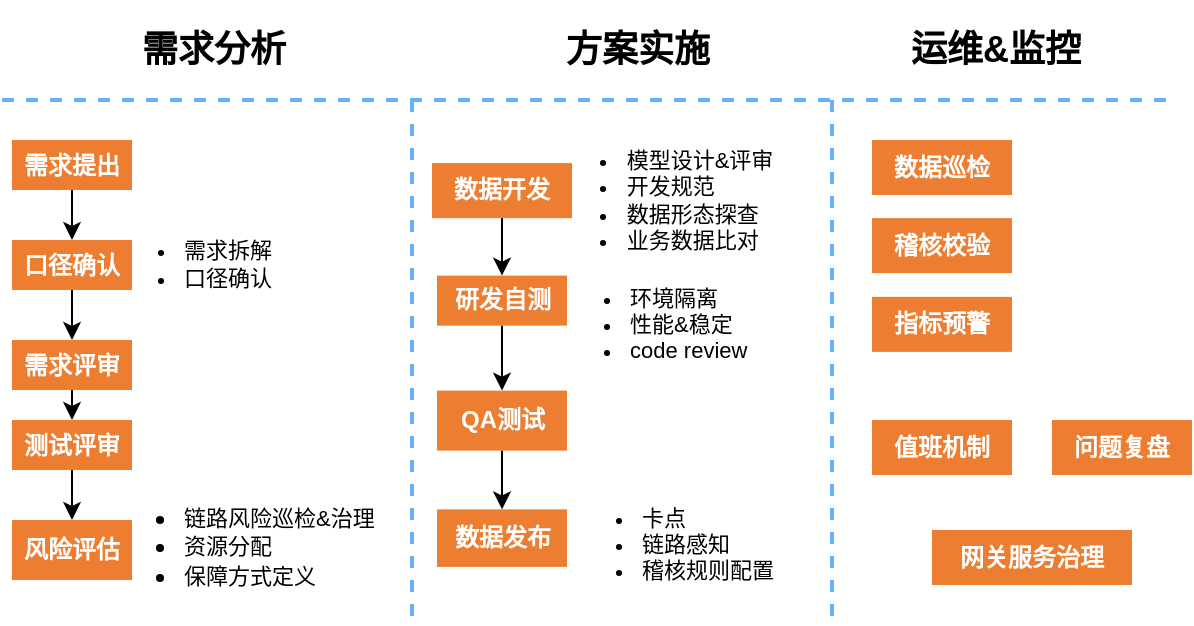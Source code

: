 <mxfile version="20.8.23" type="github">
  <diagram name="第 1 页" id="9t_LCf5cB-b87G4GpCwc">
    <mxGraphModel dx="1084" dy="1557" grid="1" gridSize="10" guides="1" tooltips="1" connect="1" arrows="1" fold="1" page="1" pageScale="1" pageWidth="827" pageHeight="1169" math="0" shadow="0">
      <root>
        <mxCell id="0" />
        <mxCell id="1" parent="0" />
        <mxCell id="ABy7lw26F6PikiW-eUqZ-20" style="edgeStyle=orthogonalEdgeStyle;rounded=0;orthogonalLoop=1;jettySize=auto;html=1;exitX=0.5;exitY=1;exitDx=0;exitDy=0;entryX=0.5;entryY=0;entryDx=0;entryDy=0;fillColor=#CC6600;" edge="1" parent="1" source="ABy7lw26F6PikiW-eUqZ-21" target="ABy7lw26F6PikiW-eUqZ-23">
          <mxGeometry relative="1" as="geometry" />
        </mxCell>
        <mxCell id="ABy7lw26F6PikiW-eUqZ-21" value="&lt;font color=&quot;#ffffff&quot;&gt;&lt;b&gt;口径确认&lt;/b&gt;&lt;/font&gt;" style="rounded=0;whiteSpace=wrap;html=1;strokeColor=none;fillColor=#ed7d31;" vertex="1" parent="1">
          <mxGeometry x="290" y="-130" width="60" height="25" as="geometry" />
        </mxCell>
        <mxCell id="ABy7lw26F6PikiW-eUqZ-22" style="edgeStyle=orthogonalEdgeStyle;rounded=0;orthogonalLoop=1;jettySize=auto;html=1;exitX=0.5;exitY=1;exitDx=0;exitDy=0;entryX=0.5;entryY=0;entryDx=0;entryDy=0;fontSize=11;fillColor=#CC6600;" edge="1" parent="1" source="ABy7lw26F6PikiW-eUqZ-23" target="ABy7lw26F6PikiW-eUqZ-25">
          <mxGeometry relative="1" as="geometry" />
        </mxCell>
        <mxCell id="ABy7lw26F6PikiW-eUqZ-23" value="&lt;b&gt;&lt;font color=&quot;#ffffff&quot;&gt;需求评审&lt;/font&gt;&lt;/b&gt;" style="rounded=0;whiteSpace=wrap;html=1;strokeColor=none;fillColor=#ed7d31;" vertex="1" parent="1">
          <mxGeometry x="290" y="-80" width="60" height="25" as="geometry" />
        </mxCell>
        <mxCell id="ABy7lw26F6PikiW-eUqZ-24" style="edgeStyle=orthogonalEdgeStyle;rounded=0;orthogonalLoop=1;jettySize=auto;html=1;exitX=0.5;exitY=1;exitDx=0;exitDy=0;fontFamily=微软雅黑;fontSize=11;fontColor=#000000;strokeColor=#000000;fillColor=#FFCC99;" edge="1" parent="1" source="ABy7lw26F6PikiW-eUqZ-25" target="ABy7lw26F6PikiW-eUqZ-58">
          <mxGeometry relative="1" as="geometry" />
        </mxCell>
        <mxCell id="ABy7lw26F6PikiW-eUqZ-25" value="&lt;font color=&quot;#ffffff&quot;&gt;&lt;b&gt;测试评审&lt;/b&gt;&lt;/font&gt;" style="rounded=0;whiteSpace=wrap;html=1;strokeColor=none;fillColor=#ed7d31;" vertex="1" parent="1">
          <mxGeometry x="290" y="-40" width="60" height="25" as="geometry" />
        </mxCell>
        <mxCell id="ABy7lw26F6PikiW-eUqZ-26" style="edgeStyle=orthogonalEdgeStyle;rounded=0;orthogonalLoop=1;jettySize=auto;html=1;exitX=0.5;exitY=1;exitDx=0;exitDy=0;entryX=0.5;entryY=0;entryDx=0;entryDy=0;fillColor=#CC6600;" edge="1" parent="1" source="ABy7lw26F6PikiW-eUqZ-27" target="ABy7lw26F6PikiW-eUqZ-21">
          <mxGeometry relative="1" as="geometry" />
        </mxCell>
        <mxCell id="ABy7lw26F6PikiW-eUqZ-27" value="&lt;font style=&quot;&quot; color=&quot;#ffffff&quot;&gt;&lt;b&gt;需求提出&lt;/b&gt;&lt;/font&gt;" style="rounded=0;whiteSpace=wrap;html=1;strokeColor=none;fillColor=#ed7d31;" vertex="1" parent="1">
          <mxGeometry x="290" y="-180" width="60" height="25" as="geometry" />
        </mxCell>
        <mxCell id="ABy7lw26F6PikiW-eUqZ-28" style="edgeStyle=orthogonalEdgeStyle;rounded=0;orthogonalLoop=1;jettySize=auto;html=1;exitX=0.5;exitY=1;exitDx=0;exitDy=0;fontSize=11;fillColor=#CC6600;" edge="1" parent="1" source="ABy7lw26F6PikiW-eUqZ-29" target="ABy7lw26F6PikiW-eUqZ-31">
          <mxGeometry relative="1" as="geometry" />
        </mxCell>
        <mxCell id="ABy7lw26F6PikiW-eUqZ-29" value="&lt;font color=&quot;#ffffff&quot;&gt;&lt;b&gt;研发自测&lt;/b&gt;&lt;/font&gt;" style="rounded=0;whiteSpace=wrap;html=1;strokeColor=none;fillColor=#ed7d31;" vertex="1" parent="1">
          <mxGeometry x="502.5" y="-112.19" width="65" height="25" as="geometry" />
        </mxCell>
        <mxCell id="ABy7lw26F6PikiW-eUqZ-30" style="edgeStyle=orthogonalEdgeStyle;rounded=0;orthogonalLoop=1;jettySize=auto;html=1;exitX=0.5;exitY=1;exitDx=0;exitDy=0;fontSize=11;fillColor=#CC6600;" edge="1" parent="1" source="ABy7lw26F6PikiW-eUqZ-31" target="ABy7lw26F6PikiW-eUqZ-32">
          <mxGeometry relative="1" as="geometry" />
        </mxCell>
        <mxCell id="ABy7lw26F6PikiW-eUqZ-31" value="&lt;font color=&quot;#ffffff&quot;&gt;&lt;b&gt;QA测试&lt;/b&gt;&lt;/font&gt;" style="rounded=0;whiteSpace=wrap;html=1;strokeColor=none;fillColor=#ed7d31;" vertex="1" parent="1">
          <mxGeometry x="502.5" y="-54.69" width="65" height="30" as="geometry" />
        </mxCell>
        <mxCell id="ABy7lw26F6PikiW-eUqZ-32" value="&lt;font color=&quot;#ffffff&quot;&gt;&lt;b&gt;数据发布&lt;/b&gt;&lt;/font&gt;" style="rounded=0;whiteSpace=wrap;html=1;strokeColor=none;fillColor=#ed7d31;" vertex="1" parent="1">
          <mxGeometry x="502.5" y="4.69" width="65" height="28.75" as="geometry" />
        </mxCell>
        <mxCell id="ABy7lw26F6PikiW-eUqZ-33" value="&lt;ul&gt;&lt;li&gt;环境隔离&lt;/li&gt;&lt;li&gt;性能&amp;amp;稳定&lt;/li&gt;&lt;li&gt;code review&lt;/li&gt;&lt;/ul&gt;" style="text;html=1;strokeColor=none;fillColor=none;align=left;verticalAlign=middle;whiteSpace=wrap;rounded=0;dashed=1;fontSize=11;" vertex="1" parent="1">
          <mxGeometry x="557.49" y="-112.19" width="114" height="48.75" as="geometry" />
        </mxCell>
        <mxCell id="ABy7lw26F6PikiW-eUqZ-34" value="&lt;div&gt;&lt;ul&gt;&lt;li&gt;&lt;span&gt;卡点&lt;/span&gt;&lt;/li&gt;&lt;li&gt;链路感知&lt;/li&gt;&lt;li&gt;稽核规则配置&lt;/li&gt;&lt;/ul&gt;&lt;/div&gt;" style="text;html=1;strokeColor=none;fillColor=none;align=left;verticalAlign=middle;whiteSpace=wrap;rounded=0;dashed=1;fontSize=11;" vertex="1" parent="1">
          <mxGeometry x="563.49" y="2.5" width="114" height="38.75" as="geometry" />
        </mxCell>
        <mxCell id="ABy7lw26F6PikiW-eUqZ-35" value="&lt;div style=&quot;text-align: left&quot;&gt;&lt;ul&gt;&lt;li style=&quot;border-color: var(--border-color);&quot;&gt;模型设计&amp;amp;评审&lt;/li&gt;&lt;li&gt;开发规范&lt;/li&gt;&lt;li&gt;数据形态探查&lt;/li&gt;&lt;li&gt;业务数据比对&lt;/li&gt;&lt;/ul&gt;&lt;/div&gt;" style="text;html=1;strokeColor=none;fillColor=none;align=center;verticalAlign=middle;whiteSpace=wrap;rounded=0;dashed=1;fontSize=11;" vertex="1" parent="1">
          <mxGeometry x="551.49" y="-186.87" width="126" height="73.75" as="geometry" />
        </mxCell>
        <mxCell id="ABy7lw26F6PikiW-eUqZ-39" value="&lt;h2&gt;&lt;span style=&quot;&quot;&gt;&lt;font style=&quot;font-size: 18px;&quot;&gt;需求分析&lt;/font&gt;&lt;/span&gt;&lt;/h2&gt;" style="text;html=1;strokeColor=none;fillColor=none;align=center;verticalAlign=middle;whiteSpace=wrap;rounded=0;dashed=1;fontSize=11;fontStyle=1" vertex="1" parent="1">
          <mxGeometry x="351" y="-240" width="80" height="30" as="geometry" />
        </mxCell>
        <mxCell id="ABy7lw26F6PikiW-eUqZ-41" style="edgeStyle=orthogonalEdgeStyle;rounded=0;orthogonalLoop=1;jettySize=auto;html=1;exitX=0.5;exitY=1;exitDx=0;exitDy=0;entryX=0.5;entryY=0;entryDx=0;entryDy=0;fontSize=11;fillColor=#CC6600;" edge="1" parent="1" source="ABy7lw26F6PikiW-eUqZ-43" target="ABy7lw26F6PikiW-eUqZ-29">
          <mxGeometry relative="1" as="geometry" />
        </mxCell>
        <mxCell id="ABy7lw26F6PikiW-eUqZ-43" value="&lt;font color=&quot;#ffffff&quot;&gt;&lt;b&gt;数据开发&lt;/b&gt;&lt;/font&gt;" style="rounded=0;whiteSpace=wrap;html=1;strokeColor=none;fillColor=#ed7d31;" vertex="1" parent="1">
          <mxGeometry x="500" y="-168.44" width="70" height="27.5" as="geometry" />
        </mxCell>
        <mxCell id="ABy7lw26F6PikiW-eUqZ-53" value="&lt;h2&gt;&lt;span style=&quot;&quot;&gt;&lt;font style=&quot;font-size: 18px;&quot;&gt;运维&amp;amp;监控&lt;/font&gt;&lt;/span&gt;&lt;/h2&gt;" style="text;html=1;strokeColor=none;fillColor=none;align=center;verticalAlign=middle;whiteSpace=wrap;rounded=0;dashed=1;fontSize=11;fontStyle=1" vertex="1" parent="1">
          <mxGeometry x="737" y="-240" width="90" height="30" as="geometry" />
        </mxCell>
        <mxCell id="ABy7lw26F6PikiW-eUqZ-57" value="&lt;ul&gt;&lt;li&gt;&lt;font style=&quot;font-size: 11px&quot;&gt;链路风险巡检&amp;amp;治理&lt;/font&gt;&lt;/li&gt;&lt;li&gt;&lt;font style=&quot;font-size: 11px&quot;&gt;资源分配&lt;/font&gt;&lt;/li&gt;&lt;li&gt;&lt;font style=&quot;font-size: 11px&quot;&gt;保障方式定义&lt;/font&gt;&lt;/li&gt;&lt;/ul&gt;" style="text;html=1;strokeColor=none;fillColor=none;align=left;verticalAlign=middle;whiteSpace=wrap;rounded=0;dashed=1;" vertex="1" parent="1">
          <mxGeometry x="334" y="2.5" width="230" height="40" as="geometry" />
        </mxCell>
        <mxCell id="ABy7lw26F6PikiW-eUqZ-58" value="&lt;b&gt;&lt;font color=&quot;#ffffff&quot;&gt;风险&lt;font face=&quot;微软雅黑&quot;&gt;评估&lt;/font&gt;&lt;/font&gt;&lt;/b&gt;" style="rounded=0;whiteSpace=wrap;html=1;strokeColor=none;fillColor=#ed7d31;" vertex="1" parent="1">
          <mxGeometry x="290" y="10" width="60" height="30" as="geometry" />
        </mxCell>
        <mxCell id="ABy7lw26F6PikiW-eUqZ-60" value="&lt;h2&gt;&lt;span style=&quot;font-size: 18px;&quot;&gt;方案实施&lt;/span&gt;&lt;/h2&gt;" style="text;html=1;strokeColor=none;fillColor=none;align=center;verticalAlign=middle;whiteSpace=wrap;rounded=0;dashed=1;fontSize=11;fontStyle=1" vertex="1" parent="1">
          <mxGeometry x="563.49" y="-240" width="80" height="30" as="geometry" />
        </mxCell>
        <mxCell id="ABy7lw26F6PikiW-eUqZ-61" value="&lt;ul&gt;&lt;li&gt;需求拆解&lt;/li&gt;&lt;li&gt;口径确认&lt;/li&gt;&lt;/ul&gt;" style="text;html=1;strokeColor=none;fillColor=none;align=left;verticalAlign=middle;whiteSpace=wrap;rounded=0;dashed=1;fontSize=11;" vertex="1" parent="1">
          <mxGeometry x="334" y="-136.88" width="114" height="38.75" as="geometry" />
        </mxCell>
        <mxCell id="ABy7lw26F6PikiW-eUqZ-62" value="&lt;font color=&quot;#ffffff&quot;&gt;&lt;b&gt;值班机制&lt;/b&gt;&lt;/font&gt;" style="rounded=0;whiteSpace=wrap;html=1;strokeColor=none;fillColor=#ed7d31;" vertex="1" parent="1">
          <mxGeometry x="720" y="-40.0" width="70" height="27.5" as="geometry" />
        </mxCell>
        <mxCell id="ABy7lw26F6PikiW-eUqZ-63" value="&lt;font color=&quot;#ffffff&quot;&gt;&lt;b&gt;指标预警&lt;/b&gt;&lt;/font&gt;" style="rounded=0;whiteSpace=wrap;html=1;strokeColor=none;fillColor=#ed7d31;" vertex="1" parent="1">
          <mxGeometry x="720" y="-101.57" width="70" height="27.5" as="geometry" />
        </mxCell>
        <mxCell id="ABy7lw26F6PikiW-eUqZ-64" value="&lt;font color=&quot;#ffffff&quot;&gt;&lt;b&gt;数据巡检&lt;/b&gt;&lt;/font&gt;" style="rounded=0;whiteSpace=wrap;html=1;strokeColor=none;fillColor=#ed7d31;" vertex="1" parent="1">
          <mxGeometry x="720" y="-180" width="70" height="27.5" as="geometry" />
        </mxCell>
        <mxCell id="ABy7lw26F6PikiW-eUqZ-65" value="&lt;font color=&quot;#ffffff&quot;&gt;&lt;b&gt;稽核校验&lt;/b&gt;&lt;/font&gt;" style="rounded=0;whiteSpace=wrap;html=1;strokeColor=none;fillColor=#ed7d31;" vertex="1" parent="1">
          <mxGeometry x="720" y="-140.94" width="70" height="27.5" as="geometry" />
        </mxCell>
        <mxCell id="ABy7lw26F6PikiW-eUqZ-66" value="&lt;font color=&quot;#ffffff&quot;&gt;&lt;b&gt;网关服务治理&lt;/b&gt;&lt;/font&gt;" style="rounded=0;whiteSpace=wrap;html=1;strokeColor=none;fillColor=#ed7d31;" vertex="1" parent="1">
          <mxGeometry x="750" y="15.0" width="100" height="27.5" as="geometry" />
        </mxCell>
        <mxCell id="ABy7lw26F6PikiW-eUqZ-67" value="&lt;font color=&quot;#ffffff&quot;&gt;&lt;b&gt;问题复盘&lt;/b&gt;&lt;/font&gt;" style="rounded=0;whiteSpace=wrap;html=1;strokeColor=none;fillColor=#ed7d31;" vertex="1" parent="1">
          <mxGeometry x="810" y="-40" width="70" height="27.5" as="geometry" />
        </mxCell>
        <mxCell id="ABy7lw26F6PikiW-eUqZ-75" value="" style="endArrow=none;html=1;rounded=0;sketch=0;hachureGap=4;jiggle=2;curveFitting=1;fontFamily=Architects Daughter;fontSource=https%3A%2F%2Ffonts.googleapis.com%2Fcss%3Ffamily%3DArchitects%2BDaughter;fontSize=18;fontColor=#FFFFFF;strokeWidth=2;dashed=1;fillColor=#a0522d;strokeColor=#66B2FF;" edge="1" parent="1">
          <mxGeometry width="50" height="50" relative="1" as="geometry">
            <mxPoint x="285" y="-200" as="sourcePoint" />
            <mxPoint x="870" y="-200" as="targetPoint" />
          </mxGeometry>
        </mxCell>
        <mxCell id="ABy7lw26F6PikiW-eUqZ-76" value="" style="endArrow=none;html=1;rounded=0;sketch=0;hachureGap=4;jiggle=2;curveFitting=1;fontFamily=Architects Daughter;fontSource=https%3A%2F%2Ffonts.googleapis.com%2Fcss%3Ffamily%3DArchitects%2BDaughter;fontSize=18;fontColor=#FFFFFF;strokeWidth=2;dashed=1;fillColor=#a0522d;strokeColor=#66B2FF;" edge="1" parent="1">
          <mxGeometry width="50" height="50" relative="1" as="geometry">
            <mxPoint x="490" y="-200" as="sourcePoint" />
            <mxPoint x="490" y="60" as="targetPoint" />
          </mxGeometry>
        </mxCell>
        <mxCell id="ABy7lw26F6PikiW-eUqZ-77" value="" style="endArrow=none;html=1;rounded=0;sketch=0;hachureGap=4;jiggle=2;curveFitting=1;fontFamily=Architects Daughter;fontSource=https%3A%2F%2Ffonts.googleapis.com%2Fcss%3Ffamily%3DArchitects%2BDaughter;fontSize=18;fontColor=#FFFFFF;strokeWidth=2;dashed=1;fillColor=#a0522d;strokeColor=#66B2FF;" edge="1" parent="1">
          <mxGeometry width="50" height="50" relative="1" as="geometry">
            <mxPoint x="700" y="-199.99" as="sourcePoint" />
            <mxPoint x="700" y="60" as="targetPoint" />
          </mxGeometry>
        </mxCell>
      </root>
    </mxGraphModel>
  </diagram>
</mxfile>
